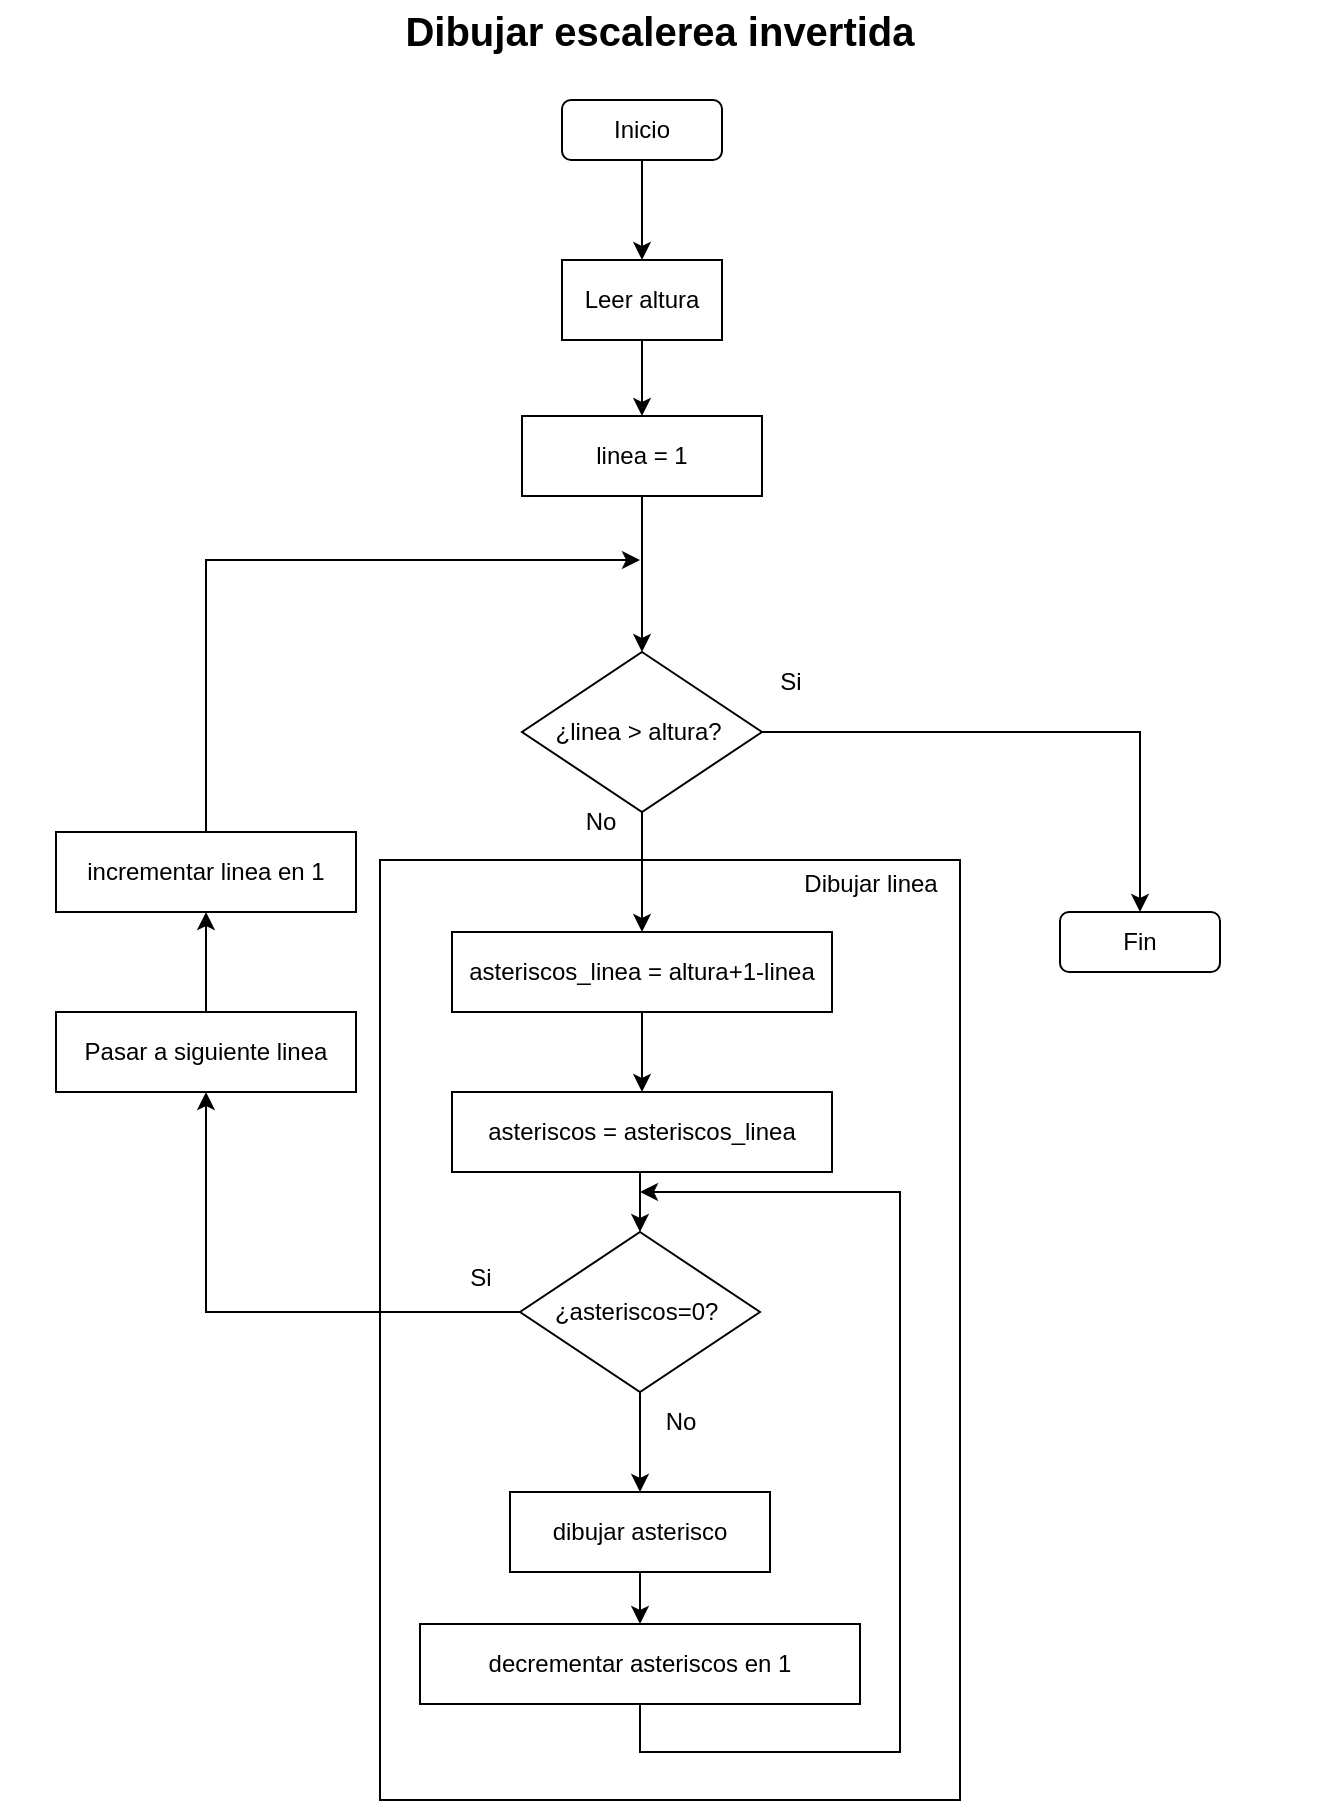 <mxfile version="28.0.7">
  <diagram name="Page-1" id="gamRS6MLA4fs2B-uqD5Q">
    <mxGraphModel grid="1" page="1" gridSize="10" guides="1" tooltips="1" connect="1" arrows="1" fold="1" pageScale="1" pageWidth="850" pageHeight="1100" math="0" shadow="0">
      <root>
        <mxCell id="0" />
        <mxCell id="1" parent="0" />
        <mxCell id="4EWvyg0LMkku5Z849BaT-28" value="" style="rounded=0;whiteSpace=wrap;html=1;" vertex="1" parent="1">
          <mxGeometry x="230" y="450" width="290" height="470" as="geometry" />
        </mxCell>
        <mxCell id="qD9gXsYjsShy9WRek7qx-5" style="edgeStyle=orthogonalEdgeStyle;rounded=0;orthogonalLoop=1;jettySize=auto;html=1;exitX=0.5;exitY=1;exitDx=0;exitDy=0;entryX=0.5;entryY=0;entryDx=0;entryDy=0;" edge="1" parent="1" source="sVo8eWBov2D_V9g_eI1e-1" target="qD9gXsYjsShy9WRek7qx-1">
          <mxGeometry relative="1" as="geometry" />
        </mxCell>
        <mxCell id="sVo8eWBov2D_V9g_eI1e-1" value="Inicio" style="rounded=1;whiteSpace=wrap;html=1;" vertex="1" parent="1">
          <mxGeometry x="321" y="70" width="80" height="30" as="geometry" />
        </mxCell>
        <mxCell id="sVo8eWBov2D_V9g_eI1e-14" value="&lt;font style=&quot;font-size: 20px;&quot;&gt;&lt;b&gt;Dibujar escalerea invertida&lt;/b&gt;&lt;/font&gt;" style="text;html=1;align=center;verticalAlign=middle;whiteSpace=wrap;rounded=0;" vertex="1" parent="1">
          <mxGeometry x="40" y="20" width="660" height="30" as="geometry" />
        </mxCell>
        <mxCell id="I5g4T-FfKX0s-sWPSXJS-8" style="edgeStyle=orthogonalEdgeStyle;rounded=0;orthogonalLoop=1;jettySize=auto;html=1;exitX=0.5;exitY=1;exitDx=0;exitDy=0;entryX=0.5;entryY=0;entryDx=0;entryDy=0;" edge="1" parent="1" source="qD9gXsYjsShy9WRek7qx-1" target="I5g4T-FfKX0s-sWPSXJS-1">
          <mxGeometry relative="1" as="geometry" />
        </mxCell>
        <mxCell id="qD9gXsYjsShy9WRek7qx-1" value="Leer altura" style="rounded=0;whiteSpace=wrap;html=1;" vertex="1" parent="1">
          <mxGeometry x="321" y="150" width="80" height="40" as="geometry" />
        </mxCell>
        <mxCell id="fhB60b2QltupWCeUgBXA-5" value="Fin" style="rounded=1;whiteSpace=wrap;html=1;" vertex="1" parent="1">
          <mxGeometry x="570" y="476" width="80" height="30" as="geometry" />
        </mxCell>
        <mxCell id="NB0EWyJ2rPr5r4y2Koyj-11" style="edgeStyle=orthogonalEdgeStyle;rounded=0;orthogonalLoop=1;jettySize=auto;html=1;exitX=0.5;exitY=1;exitDx=0;exitDy=0;entryX=0.5;entryY=0;entryDx=0;entryDy=0;" edge="1" parent="1" source="I5g4T-FfKX0s-sWPSXJS-1" target="3A96XzFDcWaCMQ-mL7pO-4">
          <mxGeometry relative="1" as="geometry">
            <mxPoint x="360" y="300" as="targetPoint" />
          </mxGeometry>
        </mxCell>
        <mxCell id="I5g4T-FfKX0s-sWPSXJS-1" value="linea = 1" style="rounded=0;whiteSpace=wrap;html=1;" vertex="1" parent="1">
          <mxGeometry x="301" y="228" width="120" height="40" as="geometry" />
        </mxCell>
        <mxCell id="4EWvyg0LMkku5Z849BaT-5" style="edgeStyle=orthogonalEdgeStyle;rounded=0;orthogonalLoop=1;jettySize=auto;html=1;exitX=1;exitY=0.5;exitDx=0;exitDy=0;entryX=0.5;entryY=0;entryDx=0;entryDy=0;" edge="1" parent="1" source="3A96XzFDcWaCMQ-mL7pO-4" target="fhB60b2QltupWCeUgBXA-5">
          <mxGeometry relative="1" as="geometry" />
        </mxCell>
        <mxCell id="4EWvyg0LMkku5Z849BaT-8" style="edgeStyle=orthogonalEdgeStyle;rounded=0;orthogonalLoop=1;jettySize=auto;html=1;exitX=0.5;exitY=1;exitDx=0;exitDy=0;entryX=0.5;entryY=0;entryDx=0;entryDy=0;" edge="1" parent="1" source="3A96XzFDcWaCMQ-mL7pO-4" target="4EWvyg0LMkku5Z849BaT-7">
          <mxGeometry relative="1" as="geometry" />
        </mxCell>
        <mxCell id="3A96XzFDcWaCMQ-mL7pO-4" value="¿linea &amp;gt; altura?&amp;nbsp;" style="rhombus;whiteSpace=wrap;html=1;" vertex="1" parent="1">
          <mxGeometry x="301" y="346" width="120" height="80" as="geometry" />
        </mxCell>
        <mxCell id="NB0EWyJ2rPr5r4y2Koyj-16" value="Si" style="text;html=1;align=center;verticalAlign=middle;resizable=0;points=[];autosize=1;strokeColor=none;fillColor=none;" vertex="1" parent="1">
          <mxGeometry x="420" y="346" width="30" height="30" as="geometry" />
        </mxCell>
        <mxCell id="4EWvyg0LMkku5Z849BaT-6" value="No" style="text;html=1;align=center;verticalAlign=middle;resizable=0;points=[];autosize=1;strokeColor=none;fillColor=none;" vertex="1" parent="1">
          <mxGeometry x="320" y="416" width="40" height="30" as="geometry" />
        </mxCell>
        <mxCell id="4EWvyg0LMkku5Z849BaT-22" style="edgeStyle=orthogonalEdgeStyle;rounded=0;orthogonalLoop=1;jettySize=auto;html=1;exitX=0.5;exitY=1;exitDx=0;exitDy=0;entryX=0.5;entryY=0;entryDx=0;entryDy=0;" edge="1" parent="1" source="4EWvyg0LMkku5Z849BaT-7" target="4EWvyg0LMkku5Z849BaT-10">
          <mxGeometry relative="1" as="geometry" />
        </mxCell>
        <mxCell id="4EWvyg0LMkku5Z849BaT-7" value="asteriscos_linea = altura+1-linea" style="rounded=0;whiteSpace=wrap;html=1;" vertex="1" parent="1">
          <mxGeometry x="266" y="486" width="190" height="40" as="geometry" />
        </mxCell>
        <mxCell id="4EWvyg0LMkku5Z849BaT-14" style="edgeStyle=orthogonalEdgeStyle;rounded=0;orthogonalLoop=1;jettySize=auto;html=1;exitX=0.5;exitY=1;exitDx=0;exitDy=0;entryX=0.5;entryY=0;entryDx=0;entryDy=0;" edge="1" parent="1" source="4EWvyg0LMkku5Z849BaT-9" target="4EWvyg0LMkku5Z849BaT-11">
          <mxGeometry relative="1" as="geometry" />
        </mxCell>
        <mxCell id="4EWvyg0LMkku5Z849BaT-20" style="edgeStyle=orthogonalEdgeStyle;rounded=0;orthogonalLoop=1;jettySize=auto;html=1;exitX=0;exitY=0.5;exitDx=0;exitDy=0;entryX=0.5;entryY=1;entryDx=0;entryDy=0;" edge="1" parent="1" source="4EWvyg0LMkku5Z849BaT-9" target="4EWvyg0LMkku5Z849BaT-19">
          <mxGeometry relative="1" as="geometry" />
        </mxCell>
        <mxCell id="4EWvyg0LMkku5Z849BaT-9" value="¿asteriscos=0?&amp;nbsp;" style="rhombus;whiteSpace=wrap;html=1;" vertex="1" parent="1">
          <mxGeometry x="300" y="636" width="120" height="80" as="geometry" />
        </mxCell>
        <mxCell id="4EWvyg0LMkku5Z849BaT-16" style="edgeStyle=orthogonalEdgeStyle;rounded=0;orthogonalLoop=1;jettySize=auto;html=1;exitX=0.5;exitY=1;exitDx=0;exitDy=0;entryX=0.5;entryY=0;entryDx=0;entryDy=0;" edge="1" parent="1" source="4EWvyg0LMkku5Z849BaT-10" target="4EWvyg0LMkku5Z849BaT-9">
          <mxGeometry relative="1" as="geometry" />
        </mxCell>
        <mxCell id="4EWvyg0LMkku5Z849BaT-10" value="asteriscos = asteriscos_linea" style="rounded=0;whiteSpace=wrap;html=1;" vertex="1" parent="1">
          <mxGeometry x="266" y="566" width="190" height="40" as="geometry" />
        </mxCell>
        <mxCell id="4EWvyg0LMkku5Z849BaT-15" style="edgeStyle=orthogonalEdgeStyle;rounded=0;orthogonalLoop=1;jettySize=auto;html=1;exitX=0.5;exitY=1;exitDx=0;exitDy=0;entryX=0.5;entryY=0;entryDx=0;entryDy=0;" edge="1" parent="1" source="4EWvyg0LMkku5Z849BaT-11" target="4EWvyg0LMkku5Z849BaT-12">
          <mxGeometry relative="1" as="geometry" />
        </mxCell>
        <mxCell id="4EWvyg0LMkku5Z849BaT-11" value="dibujar asterisco" style="rounded=0;whiteSpace=wrap;html=1;" vertex="1" parent="1">
          <mxGeometry x="295" y="766" width="130" height="40" as="geometry" />
        </mxCell>
        <mxCell id="4EWvyg0LMkku5Z849BaT-17" style="edgeStyle=orthogonalEdgeStyle;rounded=0;orthogonalLoop=1;jettySize=auto;html=1;exitX=0.5;exitY=1;exitDx=0;exitDy=0;" edge="1" parent="1" source="4EWvyg0LMkku5Z849BaT-12">
          <mxGeometry relative="1" as="geometry">
            <mxPoint x="360" y="616" as="targetPoint" />
            <Array as="points">
              <mxPoint x="360" y="896" />
              <mxPoint x="490" y="896" />
              <mxPoint x="490" y="616" />
            </Array>
          </mxGeometry>
        </mxCell>
        <mxCell id="4EWvyg0LMkku5Z849BaT-12" value="decrementar asteriscos en 1" style="rounded=0;whiteSpace=wrap;html=1;" vertex="1" parent="1">
          <mxGeometry x="250" y="832" width="220" height="40" as="geometry" />
        </mxCell>
        <mxCell id="4EWvyg0LMkku5Z849BaT-18" value="No" style="text;html=1;align=center;verticalAlign=middle;resizable=0;points=[];autosize=1;strokeColor=none;fillColor=none;" vertex="1" parent="1">
          <mxGeometry x="360" y="716" width="40" height="30" as="geometry" />
        </mxCell>
        <mxCell id="4EWvyg0LMkku5Z849BaT-26" value="" style="edgeStyle=orthogonalEdgeStyle;rounded=0;orthogonalLoop=1;jettySize=auto;html=1;" edge="1" parent="1" source="4EWvyg0LMkku5Z849BaT-19" target="4EWvyg0LMkku5Z849BaT-23">
          <mxGeometry relative="1" as="geometry" />
        </mxCell>
        <mxCell id="4EWvyg0LMkku5Z849BaT-19" value="Pasar a siguiente linea" style="rounded=0;whiteSpace=wrap;html=1;" vertex="1" parent="1">
          <mxGeometry x="68" y="526" width="150" height="40" as="geometry" />
        </mxCell>
        <mxCell id="4EWvyg0LMkku5Z849BaT-21" value="Si" style="text;html=1;align=center;verticalAlign=middle;resizable=0;points=[];autosize=1;strokeColor=none;fillColor=none;" vertex="1" parent="1">
          <mxGeometry x="265" y="644" width="30" height="30" as="geometry" />
        </mxCell>
        <mxCell id="4EWvyg0LMkku5Z849BaT-25" style="edgeStyle=orthogonalEdgeStyle;rounded=0;orthogonalLoop=1;jettySize=auto;html=1;exitX=0.5;exitY=0;exitDx=0;exitDy=0;" edge="1" parent="1" source="4EWvyg0LMkku5Z849BaT-23">
          <mxGeometry relative="1" as="geometry">
            <mxPoint x="360" y="300" as="targetPoint" />
            <Array as="points">
              <mxPoint x="143" y="300" />
            </Array>
          </mxGeometry>
        </mxCell>
        <mxCell id="4EWvyg0LMkku5Z849BaT-23" value="incrementar linea en 1" style="rounded=0;whiteSpace=wrap;html=1;" vertex="1" parent="1">
          <mxGeometry x="68" y="436" width="150" height="40" as="geometry" />
        </mxCell>
        <mxCell id="4EWvyg0LMkku5Z849BaT-29" value="Dibujar linea" style="text;html=1;align=center;verticalAlign=middle;resizable=0;points=[];autosize=1;strokeColor=none;fillColor=none;" vertex="1" parent="1">
          <mxGeometry x="430" y="447" width="90" height="30" as="geometry" />
        </mxCell>
      </root>
    </mxGraphModel>
  </diagram>
</mxfile>

